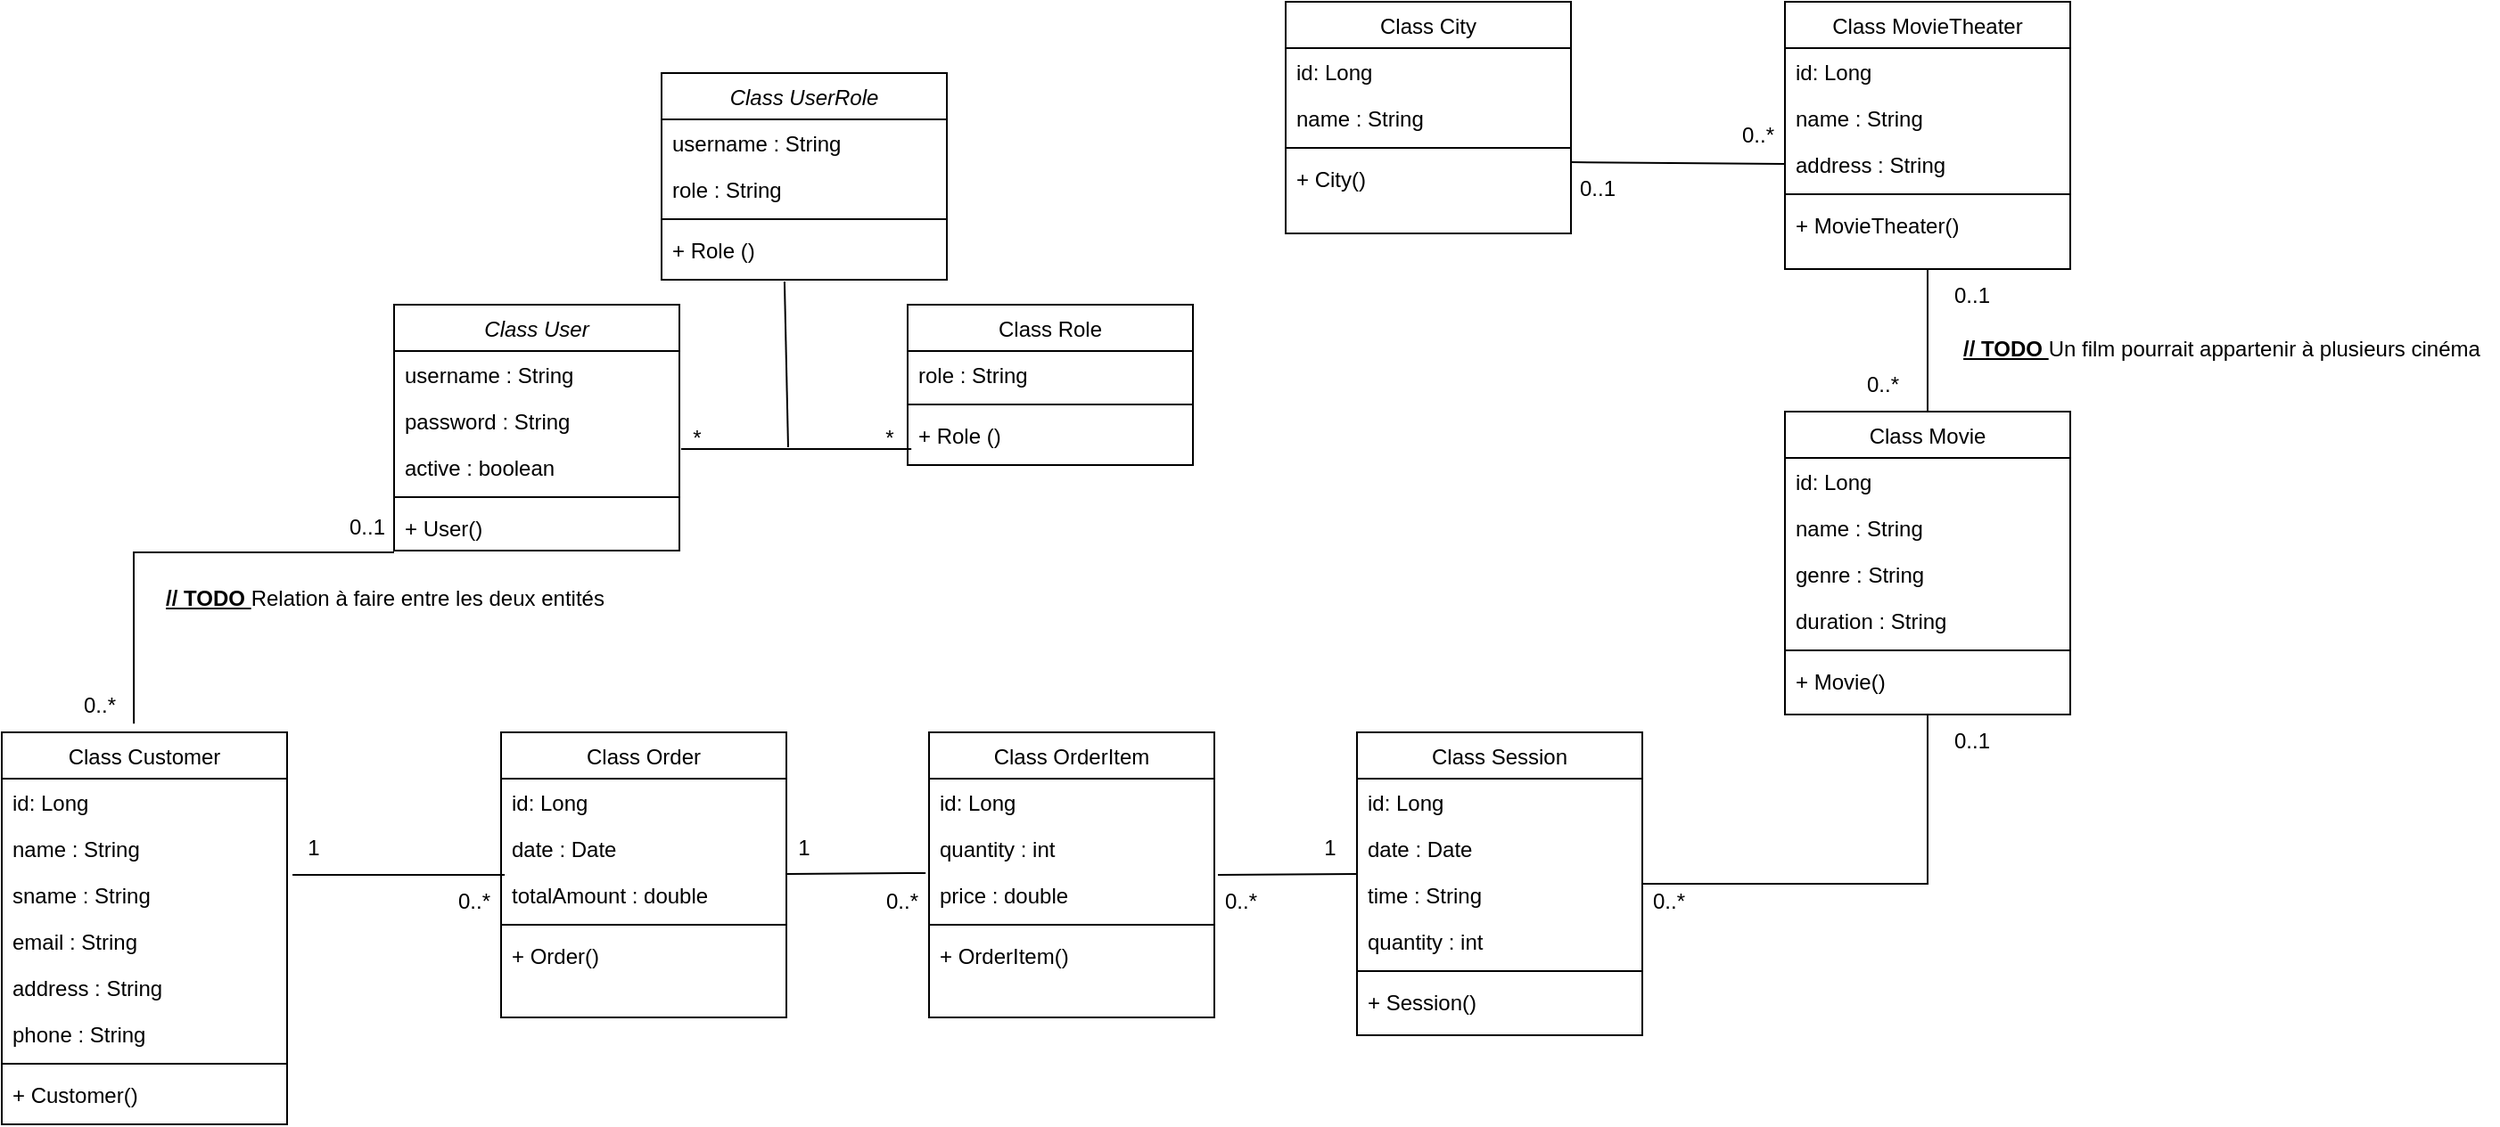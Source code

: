 <mxfile version="24.3.0" type="device">
  <diagram id="C5RBs43oDa-KdzZeNtuy" name="Page-1">
    <mxGraphModel dx="1674" dy="1923" grid="1" gridSize="10" guides="1" tooltips="1" connect="1" arrows="1" fold="1" page="1" pageScale="1" pageWidth="827" pageHeight="1169" math="0" shadow="0">
      <root>
        <mxCell id="WIyWlLk6GJQsqaUBKTNV-0" />
        <mxCell id="WIyWlLk6GJQsqaUBKTNV-1" parent="WIyWlLk6GJQsqaUBKTNV-0" />
        <mxCell id="zkfFHV4jXpPFQw0GAbJ--0" value="Class User" style="swimlane;fontStyle=2;align=center;verticalAlign=top;childLayout=stackLayout;horizontal=1;startSize=26;horizontalStack=0;resizeParent=1;resizeLast=0;collapsible=1;marginBottom=0;rounded=0;shadow=0;strokeWidth=1;" parent="WIyWlLk6GJQsqaUBKTNV-1" vertex="1">
          <mxGeometry x="220" y="120" width="160" height="138" as="geometry">
            <mxRectangle x="230" y="140" width="160" height="26" as="alternateBounds" />
          </mxGeometry>
        </mxCell>
        <mxCell id="zkfFHV4jXpPFQw0GAbJ--1" value="username : String" style="text;align=left;verticalAlign=top;spacingLeft=4;spacingRight=4;overflow=hidden;rotatable=0;points=[[0,0.5],[1,0.5]];portConstraint=eastwest;" parent="zkfFHV4jXpPFQw0GAbJ--0" vertex="1">
          <mxGeometry y="26" width="160" height="26" as="geometry" />
        </mxCell>
        <mxCell id="zkfFHV4jXpPFQw0GAbJ--2" value="password : String" style="text;align=left;verticalAlign=top;spacingLeft=4;spacingRight=4;overflow=hidden;rotatable=0;points=[[0,0.5],[1,0.5]];portConstraint=eastwest;rounded=0;shadow=0;html=0;" parent="zkfFHV4jXpPFQw0GAbJ--0" vertex="1">
          <mxGeometry y="52" width="160" height="26" as="geometry" />
        </mxCell>
        <mxCell id="zkfFHV4jXpPFQw0GAbJ--3" value="active : boolean" style="text;align=left;verticalAlign=top;spacingLeft=4;spacingRight=4;overflow=hidden;rotatable=0;points=[[0,0.5],[1,0.5]];portConstraint=eastwest;rounded=0;shadow=0;html=0;" parent="zkfFHV4jXpPFQw0GAbJ--0" vertex="1">
          <mxGeometry y="78" width="160" height="26" as="geometry" />
        </mxCell>
        <mxCell id="zkfFHV4jXpPFQw0GAbJ--4" value="" style="line;html=1;strokeWidth=1;align=left;verticalAlign=middle;spacingTop=-1;spacingLeft=3;spacingRight=3;rotatable=0;labelPosition=right;points=[];portConstraint=eastwest;" parent="zkfFHV4jXpPFQw0GAbJ--0" vertex="1">
          <mxGeometry y="104" width="160" height="8" as="geometry" />
        </mxCell>
        <mxCell id="zkfFHV4jXpPFQw0GAbJ--5" value="+ User()" style="text;align=left;verticalAlign=top;spacingLeft=4;spacingRight=4;overflow=hidden;rotatable=0;points=[[0,0.5],[1,0.5]];portConstraint=eastwest;" parent="zkfFHV4jXpPFQw0GAbJ--0" vertex="1">
          <mxGeometry y="112" width="160" height="26" as="geometry" />
        </mxCell>
        <mxCell id="zkfFHV4jXpPFQw0GAbJ--6" value="Class Customer" style="swimlane;fontStyle=0;align=center;verticalAlign=top;childLayout=stackLayout;horizontal=1;startSize=26;horizontalStack=0;resizeParent=1;resizeLast=0;collapsible=1;marginBottom=0;rounded=0;shadow=0;strokeWidth=1;" parent="WIyWlLk6GJQsqaUBKTNV-1" vertex="1">
          <mxGeometry y="360" width="160" height="220" as="geometry">
            <mxRectangle x="130" y="380" width="160" height="26" as="alternateBounds" />
          </mxGeometry>
        </mxCell>
        <mxCell id="zkfFHV4jXpPFQw0GAbJ--7" value="id: Long" style="text;align=left;verticalAlign=top;spacingLeft=4;spacingRight=4;overflow=hidden;rotatable=0;points=[[0,0.5],[1,0.5]];portConstraint=eastwest;" parent="zkfFHV4jXpPFQw0GAbJ--6" vertex="1">
          <mxGeometry y="26" width="160" height="26" as="geometry" />
        </mxCell>
        <mxCell id="zkfFHV4jXpPFQw0GAbJ--8" value="name : String" style="text;align=left;verticalAlign=top;spacingLeft=4;spacingRight=4;overflow=hidden;rotatable=0;points=[[0,0.5],[1,0.5]];portConstraint=eastwest;rounded=0;shadow=0;html=0;" parent="zkfFHV4jXpPFQw0GAbJ--6" vertex="1">
          <mxGeometry y="52" width="160" height="26" as="geometry" />
        </mxCell>
        <mxCell id="9vqD90bYOPGSkK8drmnj-13" value="sname : String" style="text;align=left;verticalAlign=top;spacingLeft=4;spacingRight=4;overflow=hidden;rotatable=0;points=[[0,0.5],[1,0.5]];portConstraint=eastwest;rounded=0;shadow=0;html=0;" vertex="1" parent="zkfFHV4jXpPFQw0GAbJ--6">
          <mxGeometry y="78" width="160" height="26" as="geometry" />
        </mxCell>
        <mxCell id="9vqD90bYOPGSkK8drmnj-15" value="email : String" style="text;align=left;verticalAlign=top;spacingLeft=4;spacingRight=4;overflow=hidden;rotatable=0;points=[[0,0.5],[1,0.5]];portConstraint=eastwest;rounded=0;shadow=0;html=0;" vertex="1" parent="zkfFHV4jXpPFQw0GAbJ--6">
          <mxGeometry y="104" width="160" height="26" as="geometry" />
        </mxCell>
        <mxCell id="9vqD90bYOPGSkK8drmnj-16" value="address : String" style="text;align=left;verticalAlign=top;spacingLeft=4;spacingRight=4;overflow=hidden;rotatable=0;points=[[0,0.5],[1,0.5]];portConstraint=eastwest;rounded=0;shadow=0;html=0;" vertex="1" parent="zkfFHV4jXpPFQw0GAbJ--6">
          <mxGeometry y="130" width="160" height="26" as="geometry" />
        </mxCell>
        <mxCell id="9vqD90bYOPGSkK8drmnj-17" value="phone : String" style="text;align=left;verticalAlign=top;spacingLeft=4;spacingRight=4;overflow=hidden;rotatable=0;points=[[0,0.5],[1,0.5]];portConstraint=eastwest;rounded=0;shadow=0;html=0;" vertex="1" parent="zkfFHV4jXpPFQw0GAbJ--6">
          <mxGeometry y="156" width="160" height="26" as="geometry" />
        </mxCell>
        <mxCell id="zkfFHV4jXpPFQw0GAbJ--9" value="" style="line;html=1;strokeWidth=1;align=left;verticalAlign=middle;spacingTop=-1;spacingLeft=3;spacingRight=3;rotatable=0;labelPosition=right;points=[];portConstraint=eastwest;" parent="zkfFHV4jXpPFQw0GAbJ--6" vertex="1">
          <mxGeometry y="182" width="160" height="8" as="geometry" />
        </mxCell>
        <mxCell id="9vqD90bYOPGSkK8drmnj-18" value="+ Customer()" style="text;align=left;verticalAlign=top;spacingLeft=4;spacingRight=4;overflow=hidden;rotatable=0;points=[[0,0.5],[1,0.5]];portConstraint=eastwest;rounded=0;shadow=0;html=0;" vertex="1" parent="zkfFHV4jXpPFQw0GAbJ--6">
          <mxGeometry y="190" width="160" height="26" as="geometry" />
        </mxCell>
        <mxCell id="zkfFHV4jXpPFQw0GAbJ--17" value="Class Role" style="swimlane;fontStyle=0;align=center;verticalAlign=top;childLayout=stackLayout;horizontal=1;startSize=26;horizontalStack=0;resizeParent=1;resizeLast=0;collapsible=1;marginBottom=0;rounded=0;shadow=0;strokeWidth=1;" parent="WIyWlLk6GJQsqaUBKTNV-1" vertex="1">
          <mxGeometry x="508" y="120" width="160" height="90" as="geometry">
            <mxRectangle x="550" y="140" width="160" height="26" as="alternateBounds" />
          </mxGeometry>
        </mxCell>
        <mxCell id="zkfFHV4jXpPFQw0GAbJ--18" value="role : String" style="text;align=left;verticalAlign=top;spacingLeft=4;spacingRight=4;overflow=hidden;rotatable=0;points=[[0,0.5],[1,0.5]];portConstraint=eastwest;" parent="zkfFHV4jXpPFQw0GAbJ--17" vertex="1">
          <mxGeometry y="26" width="160" height="26" as="geometry" />
        </mxCell>
        <mxCell id="zkfFHV4jXpPFQw0GAbJ--23" value="" style="line;html=1;strokeWidth=1;align=left;verticalAlign=middle;spacingTop=-1;spacingLeft=3;spacingRight=3;rotatable=0;labelPosition=right;points=[];portConstraint=eastwest;" parent="zkfFHV4jXpPFQw0GAbJ--17" vertex="1">
          <mxGeometry y="52" width="160" height="8" as="geometry" />
        </mxCell>
        <mxCell id="zkfFHV4jXpPFQw0GAbJ--24" value="+ Role ()" style="text;align=left;verticalAlign=top;spacingLeft=4;spacingRight=4;overflow=hidden;rotatable=0;points=[[0,0.5],[1,0.5]];portConstraint=eastwest;" parent="zkfFHV4jXpPFQw0GAbJ--17" vertex="1">
          <mxGeometry y="60" width="160" height="20" as="geometry" />
        </mxCell>
        <mxCell id="9vqD90bYOPGSkK8drmnj-0" value="*" style="text;html=1;align=center;verticalAlign=middle;whiteSpace=wrap;rounded=0;" vertex="1" parent="WIyWlLk6GJQsqaUBKTNV-1">
          <mxGeometry x="380" y="190" width="20" height="10" as="geometry" />
        </mxCell>
        <mxCell id="9vqD90bYOPGSkK8drmnj-1" value="" style="endArrow=none;html=1;rounded=0;entryX=0.013;entryY=0.115;entryDx=0;entryDy=0;entryPerimeter=0;exitX=1.006;exitY=0.115;exitDx=0;exitDy=0;exitPerimeter=0;" edge="1" parent="WIyWlLk6GJQsqaUBKTNV-1" source="zkfFHV4jXpPFQw0GAbJ--3">
          <mxGeometry width="50" height="50" relative="1" as="geometry">
            <mxPoint x="390" y="350" as="sourcePoint" />
            <mxPoint x="510.08" y="200.99" as="targetPoint" />
          </mxGeometry>
        </mxCell>
        <mxCell id="9vqD90bYOPGSkK8drmnj-2" value="*" style="text;html=1;align=center;verticalAlign=middle;whiteSpace=wrap;rounded=0;" vertex="1" parent="WIyWlLk6GJQsqaUBKTNV-1">
          <mxGeometry x="488" y="190" width="20" height="10" as="geometry" />
        </mxCell>
        <mxCell id="9vqD90bYOPGSkK8drmnj-3" value="Class UserRole" style="swimlane;fontStyle=2;align=center;verticalAlign=top;childLayout=stackLayout;horizontal=1;startSize=26;horizontalStack=0;resizeParent=1;resizeLast=0;collapsible=1;marginBottom=0;rounded=0;shadow=0;strokeWidth=1;" vertex="1" parent="WIyWlLk6GJQsqaUBKTNV-1">
          <mxGeometry x="370" y="-10" width="160" height="116" as="geometry">
            <mxRectangle x="230" y="140" width="160" height="26" as="alternateBounds" />
          </mxGeometry>
        </mxCell>
        <mxCell id="9vqD90bYOPGSkK8drmnj-4" value="username : String" style="text;align=left;verticalAlign=top;spacingLeft=4;spacingRight=4;overflow=hidden;rotatable=0;points=[[0,0.5],[1,0.5]];portConstraint=eastwest;" vertex="1" parent="9vqD90bYOPGSkK8drmnj-3">
          <mxGeometry y="26" width="160" height="26" as="geometry" />
        </mxCell>
        <mxCell id="9vqD90bYOPGSkK8drmnj-14" value="role : String" style="text;align=left;verticalAlign=top;spacingLeft=4;spacingRight=4;overflow=hidden;rotatable=0;points=[[0,0.5],[1,0.5]];portConstraint=eastwest;" vertex="1" parent="9vqD90bYOPGSkK8drmnj-3">
          <mxGeometry y="52" width="160" height="26" as="geometry" />
        </mxCell>
        <mxCell id="9vqD90bYOPGSkK8drmnj-7" value="" style="line;html=1;strokeWidth=1;align=left;verticalAlign=middle;spacingTop=-1;spacingLeft=3;spacingRight=3;rotatable=0;labelPosition=right;points=[];portConstraint=eastwest;" vertex="1" parent="9vqD90bYOPGSkK8drmnj-3">
          <mxGeometry y="78" width="160" height="8" as="geometry" />
        </mxCell>
        <mxCell id="9vqD90bYOPGSkK8drmnj-8" value="+ Role ()" style="text;align=left;verticalAlign=top;spacingLeft=4;spacingRight=4;overflow=hidden;rotatable=0;points=[[0,0.5],[1,0.5]];portConstraint=eastwest;" vertex="1" parent="9vqD90bYOPGSkK8drmnj-3">
          <mxGeometry y="86" width="160" height="30" as="geometry" />
        </mxCell>
        <mxCell id="9vqD90bYOPGSkK8drmnj-9" value="" style="endArrow=none;html=1;rounded=0;entryX=0.431;entryY=1.033;entryDx=0;entryDy=0;entryPerimeter=0;" edge="1" parent="WIyWlLk6GJQsqaUBKTNV-1" target="9vqD90bYOPGSkK8drmnj-8">
          <mxGeometry width="50" height="50" relative="1" as="geometry">
            <mxPoint x="441" y="200" as="sourcePoint" />
            <mxPoint x="440" y="110" as="targetPoint" />
          </mxGeometry>
        </mxCell>
        <mxCell id="9vqD90bYOPGSkK8drmnj-10" value="" style="endArrow=none;html=1;rounded=0;exitX=0.463;exitY=-0.022;exitDx=0;exitDy=0;exitPerimeter=0;" edge="1" parent="WIyWlLk6GJQsqaUBKTNV-1" source="zkfFHV4jXpPFQw0GAbJ--6">
          <mxGeometry width="50" height="50" relative="1" as="geometry">
            <mxPoint x="260" y="330" as="sourcePoint" />
            <mxPoint x="220" y="259" as="targetPoint" />
            <Array as="points">
              <mxPoint x="74" y="259" />
            </Array>
          </mxGeometry>
        </mxCell>
        <mxCell id="9vqD90bYOPGSkK8drmnj-11" value="0..1" style="text;html=1;align=center;verticalAlign=middle;whiteSpace=wrap;rounded=0;" vertex="1" parent="WIyWlLk6GJQsqaUBKTNV-1">
          <mxGeometry x="190" y="240" width="30" height="10" as="geometry" />
        </mxCell>
        <mxCell id="9vqD90bYOPGSkK8drmnj-12" value="0..*" style="text;html=1;align=center;verticalAlign=middle;whiteSpace=wrap;rounded=0;" vertex="1" parent="WIyWlLk6GJQsqaUBKTNV-1">
          <mxGeometry x="40" y="340" width="30" height="10" as="geometry" />
        </mxCell>
        <mxCell id="9vqD90bYOPGSkK8drmnj-19" value="Class Order" style="swimlane;fontStyle=0;align=center;verticalAlign=top;childLayout=stackLayout;horizontal=1;startSize=26;horizontalStack=0;resizeParent=1;resizeLast=0;collapsible=1;marginBottom=0;rounded=0;shadow=0;strokeWidth=1;" vertex="1" parent="WIyWlLk6GJQsqaUBKTNV-1">
          <mxGeometry x="280" y="360" width="160" height="160" as="geometry">
            <mxRectangle x="130" y="380" width="160" height="26" as="alternateBounds" />
          </mxGeometry>
        </mxCell>
        <mxCell id="9vqD90bYOPGSkK8drmnj-20" value="id: Long" style="text;align=left;verticalAlign=top;spacingLeft=4;spacingRight=4;overflow=hidden;rotatable=0;points=[[0,0.5],[1,0.5]];portConstraint=eastwest;" vertex="1" parent="9vqD90bYOPGSkK8drmnj-19">
          <mxGeometry y="26" width="160" height="26" as="geometry" />
        </mxCell>
        <mxCell id="9vqD90bYOPGSkK8drmnj-21" value="date : Date" style="text;align=left;verticalAlign=top;spacingLeft=4;spacingRight=4;overflow=hidden;rotatable=0;points=[[0,0.5],[1,0.5]];portConstraint=eastwest;rounded=0;shadow=0;html=0;" vertex="1" parent="9vqD90bYOPGSkK8drmnj-19">
          <mxGeometry y="52" width="160" height="26" as="geometry" />
        </mxCell>
        <mxCell id="9vqD90bYOPGSkK8drmnj-22" value="totalAmount : double" style="text;align=left;verticalAlign=top;spacingLeft=4;spacingRight=4;overflow=hidden;rotatable=0;points=[[0,0.5],[1,0.5]];portConstraint=eastwest;rounded=0;shadow=0;html=0;" vertex="1" parent="9vqD90bYOPGSkK8drmnj-19">
          <mxGeometry y="78" width="160" height="26" as="geometry" />
        </mxCell>
        <mxCell id="9vqD90bYOPGSkK8drmnj-26" value="" style="line;html=1;strokeWidth=1;align=left;verticalAlign=middle;spacingTop=-1;spacingLeft=3;spacingRight=3;rotatable=0;labelPosition=right;points=[];portConstraint=eastwest;" vertex="1" parent="9vqD90bYOPGSkK8drmnj-19">
          <mxGeometry y="104" width="160" height="8" as="geometry" />
        </mxCell>
        <mxCell id="9vqD90bYOPGSkK8drmnj-27" value="+ Order()" style="text;align=left;verticalAlign=top;spacingLeft=4;spacingRight=4;overflow=hidden;rotatable=0;points=[[0,0.5],[1,0.5]];portConstraint=eastwest;rounded=0;shadow=0;html=0;" vertex="1" parent="9vqD90bYOPGSkK8drmnj-19">
          <mxGeometry y="112" width="160" height="26" as="geometry" />
        </mxCell>
        <mxCell id="9vqD90bYOPGSkK8drmnj-29" value="" style="endArrow=none;html=1;rounded=0;entryX=0.475;entryY=1.038;entryDx=0;entryDy=0;entryPerimeter=0;exitX=1.019;exitY=0.077;exitDx=0;exitDy=0;exitPerimeter=0;" edge="1" parent="WIyWlLk6GJQsqaUBKTNV-1" source="9vqD90bYOPGSkK8drmnj-13">
          <mxGeometry width="50" height="50" relative="1" as="geometry">
            <mxPoint x="60" y="536" as="sourcePoint" />
            <mxPoint x="282" y="440" as="targetPoint" />
          </mxGeometry>
        </mxCell>
        <mxCell id="9vqD90bYOPGSkK8drmnj-30" value="1" style="text;html=1;align=center;verticalAlign=middle;whiteSpace=wrap;rounded=0;" vertex="1" parent="WIyWlLk6GJQsqaUBKTNV-1">
          <mxGeometry x="160" y="420" width="30" height="10" as="geometry" />
        </mxCell>
        <mxCell id="9vqD90bYOPGSkK8drmnj-31" value="0..*" style="text;html=1;align=center;verticalAlign=middle;whiteSpace=wrap;rounded=0;" vertex="1" parent="WIyWlLk6GJQsqaUBKTNV-1">
          <mxGeometry x="250" y="450" width="30" height="10" as="geometry" />
        </mxCell>
        <mxCell id="9vqD90bYOPGSkK8drmnj-32" value="Class OrderItem" style="swimlane;fontStyle=0;align=center;verticalAlign=top;childLayout=stackLayout;horizontal=1;startSize=26;horizontalStack=0;resizeParent=1;resizeLast=0;collapsible=1;marginBottom=0;rounded=0;shadow=0;strokeWidth=1;" vertex="1" parent="WIyWlLk6GJQsqaUBKTNV-1">
          <mxGeometry x="520" y="360" width="160" height="160" as="geometry">
            <mxRectangle x="130" y="380" width="160" height="26" as="alternateBounds" />
          </mxGeometry>
        </mxCell>
        <mxCell id="9vqD90bYOPGSkK8drmnj-33" value="id: Long" style="text;align=left;verticalAlign=top;spacingLeft=4;spacingRight=4;overflow=hidden;rotatable=0;points=[[0,0.5],[1,0.5]];portConstraint=eastwest;" vertex="1" parent="9vqD90bYOPGSkK8drmnj-32">
          <mxGeometry y="26" width="160" height="26" as="geometry" />
        </mxCell>
        <mxCell id="9vqD90bYOPGSkK8drmnj-34" value="quantity : int" style="text;align=left;verticalAlign=top;spacingLeft=4;spacingRight=4;overflow=hidden;rotatable=0;points=[[0,0.5],[1,0.5]];portConstraint=eastwest;rounded=0;shadow=0;html=0;" vertex="1" parent="9vqD90bYOPGSkK8drmnj-32">
          <mxGeometry y="52" width="160" height="26" as="geometry" />
        </mxCell>
        <mxCell id="9vqD90bYOPGSkK8drmnj-35" value="price : double" style="text;align=left;verticalAlign=top;spacingLeft=4;spacingRight=4;overflow=hidden;rotatable=0;points=[[0,0.5],[1,0.5]];portConstraint=eastwest;rounded=0;shadow=0;html=0;" vertex="1" parent="9vqD90bYOPGSkK8drmnj-32">
          <mxGeometry y="78" width="160" height="26" as="geometry" />
        </mxCell>
        <mxCell id="9vqD90bYOPGSkK8drmnj-36" value="" style="line;html=1;strokeWidth=1;align=left;verticalAlign=middle;spacingTop=-1;spacingLeft=3;spacingRight=3;rotatable=0;labelPosition=right;points=[];portConstraint=eastwest;" vertex="1" parent="9vqD90bYOPGSkK8drmnj-32">
          <mxGeometry y="104" width="160" height="8" as="geometry" />
        </mxCell>
        <mxCell id="9vqD90bYOPGSkK8drmnj-37" value="+ OrderItem()" style="text;align=left;verticalAlign=top;spacingLeft=4;spacingRight=4;overflow=hidden;rotatable=0;points=[[0,0.5],[1,0.5]];portConstraint=eastwest;rounded=0;shadow=0;html=0;" vertex="1" parent="9vqD90bYOPGSkK8drmnj-32">
          <mxGeometry y="112" width="160" height="26" as="geometry" />
        </mxCell>
        <mxCell id="9vqD90bYOPGSkK8drmnj-38" value="" style="endArrow=none;html=1;rounded=0;entryX=-0.012;entryY=0.038;entryDx=0;entryDy=0;entryPerimeter=0;exitX=1.019;exitY=0.077;exitDx=0;exitDy=0;exitPerimeter=0;" edge="1" parent="WIyWlLk6GJQsqaUBKTNV-1" target="9vqD90bYOPGSkK8drmnj-35">
          <mxGeometry width="50" height="50" relative="1" as="geometry">
            <mxPoint x="440" y="439.5" as="sourcePoint" />
            <mxPoint x="559" y="439.5" as="targetPoint" />
          </mxGeometry>
        </mxCell>
        <mxCell id="9vqD90bYOPGSkK8drmnj-39" value="1" style="text;html=1;align=center;verticalAlign=middle;whiteSpace=wrap;rounded=0;" vertex="1" parent="WIyWlLk6GJQsqaUBKTNV-1">
          <mxGeometry x="435" y="420" width="30" height="10" as="geometry" />
        </mxCell>
        <mxCell id="9vqD90bYOPGSkK8drmnj-40" value="0..*" style="text;html=1;align=center;verticalAlign=middle;whiteSpace=wrap;rounded=0;" vertex="1" parent="WIyWlLk6GJQsqaUBKTNV-1">
          <mxGeometry x="490" y="450" width="30" height="10" as="geometry" />
        </mxCell>
        <mxCell id="9vqD90bYOPGSkK8drmnj-47" value="Class Session" style="swimlane;fontStyle=0;align=center;verticalAlign=top;childLayout=stackLayout;horizontal=1;startSize=26;horizontalStack=0;resizeParent=1;resizeLast=0;collapsible=1;marginBottom=0;rounded=0;shadow=0;strokeWidth=1;" vertex="1" parent="WIyWlLk6GJQsqaUBKTNV-1">
          <mxGeometry x="760" y="360" width="160" height="170" as="geometry">
            <mxRectangle x="130" y="380" width="160" height="26" as="alternateBounds" />
          </mxGeometry>
        </mxCell>
        <mxCell id="9vqD90bYOPGSkK8drmnj-48" value="id: Long" style="text;align=left;verticalAlign=top;spacingLeft=4;spacingRight=4;overflow=hidden;rotatable=0;points=[[0,0.5],[1,0.5]];portConstraint=eastwest;" vertex="1" parent="9vqD90bYOPGSkK8drmnj-47">
          <mxGeometry y="26" width="160" height="26" as="geometry" />
        </mxCell>
        <mxCell id="9vqD90bYOPGSkK8drmnj-49" value="date : Date" style="text;align=left;verticalAlign=top;spacingLeft=4;spacingRight=4;overflow=hidden;rotatable=0;points=[[0,0.5],[1,0.5]];portConstraint=eastwest;rounded=0;shadow=0;html=0;" vertex="1" parent="9vqD90bYOPGSkK8drmnj-47">
          <mxGeometry y="52" width="160" height="26" as="geometry" />
        </mxCell>
        <mxCell id="9vqD90bYOPGSkK8drmnj-50" value="time : String" style="text;align=left;verticalAlign=top;spacingLeft=4;spacingRight=4;overflow=hidden;rotatable=0;points=[[0,0.5],[1,0.5]];portConstraint=eastwest;rounded=0;shadow=0;html=0;" vertex="1" parent="9vqD90bYOPGSkK8drmnj-47">
          <mxGeometry y="78" width="160" height="26" as="geometry" />
        </mxCell>
        <mxCell id="9vqD90bYOPGSkK8drmnj-51" value="quantity : int" style="text;align=left;verticalAlign=top;spacingLeft=4;spacingRight=4;overflow=hidden;rotatable=0;points=[[0,0.5],[1,0.5]];portConstraint=eastwest;rounded=0;shadow=0;html=0;" vertex="1" parent="9vqD90bYOPGSkK8drmnj-47">
          <mxGeometry y="104" width="160" height="26" as="geometry" />
        </mxCell>
        <mxCell id="9vqD90bYOPGSkK8drmnj-54" value="" style="line;html=1;strokeWidth=1;align=left;verticalAlign=middle;spacingTop=-1;spacingLeft=3;spacingRight=3;rotatable=0;labelPosition=right;points=[];portConstraint=eastwest;" vertex="1" parent="9vqD90bYOPGSkK8drmnj-47">
          <mxGeometry y="130" width="160" height="8" as="geometry" />
        </mxCell>
        <mxCell id="9vqD90bYOPGSkK8drmnj-55" value="+ Session()" style="text;align=left;verticalAlign=top;spacingLeft=4;spacingRight=4;overflow=hidden;rotatable=0;points=[[0,0.5],[1,0.5]];portConstraint=eastwest;rounded=0;shadow=0;html=0;" vertex="1" parent="9vqD90bYOPGSkK8drmnj-47">
          <mxGeometry y="138" width="160" height="26" as="geometry" />
        </mxCell>
        <mxCell id="9vqD90bYOPGSkK8drmnj-56" value="" style="endArrow=none;html=1;rounded=0;entryX=-0.012;entryY=0.038;entryDx=0;entryDy=0;entryPerimeter=0;exitX=1.019;exitY=0.077;exitDx=0;exitDy=0;exitPerimeter=0;" edge="1" parent="WIyWlLk6GJQsqaUBKTNV-1">
          <mxGeometry width="50" height="50" relative="1" as="geometry">
            <mxPoint x="682" y="440" as="sourcePoint" />
            <mxPoint x="760" y="439.5" as="targetPoint" />
          </mxGeometry>
        </mxCell>
        <mxCell id="9vqD90bYOPGSkK8drmnj-57" value="1" style="text;html=1;align=center;verticalAlign=middle;whiteSpace=wrap;rounded=0;" vertex="1" parent="WIyWlLk6GJQsqaUBKTNV-1">
          <mxGeometry x="730" y="420" width="30" height="10" as="geometry" />
        </mxCell>
        <mxCell id="9vqD90bYOPGSkK8drmnj-58" value="0..*" style="text;html=1;align=center;verticalAlign=middle;whiteSpace=wrap;rounded=0;" vertex="1" parent="WIyWlLk6GJQsqaUBKTNV-1">
          <mxGeometry x="680" y="450" width="30" height="10" as="geometry" />
        </mxCell>
        <mxCell id="9vqD90bYOPGSkK8drmnj-59" value="Class Movie" style="swimlane;fontStyle=0;align=center;verticalAlign=top;childLayout=stackLayout;horizontal=1;startSize=26;horizontalStack=0;resizeParent=1;resizeLast=0;collapsible=1;marginBottom=0;rounded=0;shadow=0;strokeWidth=1;" vertex="1" parent="WIyWlLk6GJQsqaUBKTNV-1">
          <mxGeometry x="1000" y="180" width="160" height="170" as="geometry">
            <mxRectangle x="130" y="380" width="160" height="26" as="alternateBounds" />
          </mxGeometry>
        </mxCell>
        <mxCell id="9vqD90bYOPGSkK8drmnj-60" value="id: Long" style="text;align=left;verticalAlign=top;spacingLeft=4;spacingRight=4;overflow=hidden;rotatable=0;points=[[0,0.5],[1,0.5]];portConstraint=eastwest;" vertex="1" parent="9vqD90bYOPGSkK8drmnj-59">
          <mxGeometry y="26" width="160" height="26" as="geometry" />
        </mxCell>
        <mxCell id="9vqD90bYOPGSkK8drmnj-61" value="name : String" style="text;align=left;verticalAlign=top;spacingLeft=4;spacingRight=4;overflow=hidden;rotatable=0;points=[[0,0.5],[1,0.5]];portConstraint=eastwest;rounded=0;shadow=0;html=0;" vertex="1" parent="9vqD90bYOPGSkK8drmnj-59">
          <mxGeometry y="52" width="160" height="26" as="geometry" />
        </mxCell>
        <mxCell id="9vqD90bYOPGSkK8drmnj-62" value="genre : String" style="text;align=left;verticalAlign=top;spacingLeft=4;spacingRight=4;overflow=hidden;rotatable=0;points=[[0,0.5],[1,0.5]];portConstraint=eastwest;rounded=0;shadow=0;html=0;" vertex="1" parent="9vqD90bYOPGSkK8drmnj-59">
          <mxGeometry y="78" width="160" height="26" as="geometry" />
        </mxCell>
        <mxCell id="9vqD90bYOPGSkK8drmnj-63" value="duration : String" style="text;align=left;verticalAlign=top;spacingLeft=4;spacingRight=4;overflow=hidden;rotatable=0;points=[[0,0.5],[1,0.5]];portConstraint=eastwest;rounded=0;shadow=0;html=0;" vertex="1" parent="9vqD90bYOPGSkK8drmnj-59">
          <mxGeometry y="104" width="160" height="26" as="geometry" />
        </mxCell>
        <mxCell id="9vqD90bYOPGSkK8drmnj-66" value="" style="line;html=1;strokeWidth=1;align=left;verticalAlign=middle;spacingTop=-1;spacingLeft=3;spacingRight=3;rotatable=0;labelPosition=right;points=[];portConstraint=eastwest;" vertex="1" parent="9vqD90bYOPGSkK8drmnj-59">
          <mxGeometry y="130" width="160" height="8" as="geometry" />
        </mxCell>
        <mxCell id="9vqD90bYOPGSkK8drmnj-67" value="+ Movie()" style="text;align=left;verticalAlign=top;spacingLeft=4;spacingRight=4;overflow=hidden;rotatable=0;points=[[0,0.5],[1,0.5]];portConstraint=eastwest;rounded=0;shadow=0;html=0;" vertex="1" parent="9vqD90bYOPGSkK8drmnj-59">
          <mxGeometry y="138" width="160" height="26" as="geometry" />
        </mxCell>
        <mxCell id="9vqD90bYOPGSkK8drmnj-68" value="" style="endArrow=none;html=1;rounded=0;exitX=1;exitY=0.5;exitDx=0;exitDy=0;entryX=0.5;entryY=1;entryDx=0;entryDy=0;" edge="1" parent="WIyWlLk6GJQsqaUBKTNV-1" source="9vqD90bYOPGSkK8drmnj-47" target="9vqD90bYOPGSkK8drmnj-59">
          <mxGeometry width="50" height="50" relative="1" as="geometry">
            <mxPoint x="980" y="450" as="sourcePoint" />
            <mxPoint x="1030" y="400" as="targetPoint" />
            <Array as="points">
              <mxPoint x="1080" y="445" />
            </Array>
          </mxGeometry>
        </mxCell>
        <mxCell id="9vqD90bYOPGSkK8drmnj-69" value="0..*" style="text;html=1;align=center;verticalAlign=middle;whiteSpace=wrap;rounded=0;" vertex="1" parent="WIyWlLk6GJQsqaUBKTNV-1">
          <mxGeometry x="920" y="450" width="30" height="10" as="geometry" />
        </mxCell>
        <mxCell id="9vqD90bYOPGSkK8drmnj-70" value="0..1" style="text;html=1;align=center;verticalAlign=middle;whiteSpace=wrap;rounded=0;" vertex="1" parent="WIyWlLk6GJQsqaUBKTNV-1">
          <mxGeometry x="1090" y="360" width="30" height="10" as="geometry" />
        </mxCell>
        <mxCell id="9vqD90bYOPGSkK8drmnj-71" value="Class MovieTheater" style="swimlane;fontStyle=0;align=center;verticalAlign=top;childLayout=stackLayout;horizontal=1;startSize=26;horizontalStack=0;resizeParent=1;resizeLast=0;collapsible=1;marginBottom=0;rounded=0;shadow=0;strokeWidth=1;" vertex="1" parent="WIyWlLk6GJQsqaUBKTNV-1">
          <mxGeometry x="1000" y="-50" width="160" height="150" as="geometry">
            <mxRectangle x="130" y="380" width="160" height="26" as="alternateBounds" />
          </mxGeometry>
        </mxCell>
        <mxCell id="9vqD90bYOPGSkK8drmnj-72" value="id: Long" style="text;align=left;verticalAlign=top;spacingLeft=4;spacingRight=4;overflow=hidden;rotatable=0;points=[[0,0.5],[1,0.5]];portConstraint=eastwest;" vertex="1" parent="9vqD90bYOPGSkK8drmnj-71">
          <mxGeometry y="26" width="160" height="26" as="geometry" />
        </mxCell>
        <mxCell id="9vqD90bYOPGSkK8drmnj-73" value="name : String" style="text;align=left;verticalAlign=top;spacingLeft=4;spacingRight=4;overflow=hidden;rotatable=0;points=[[0,0.5],[1,0.5]];portConstraint=eastwest;rounded=0;shadow=0;html=0;" vertex="1" parent="9vqD90bYOPGSkK8drmnj-71">
          <mxGeometry y="52" width="160" height="26" as="geometry" />
        </mxCell>
        <mxCell id="9vqD90bYOPGSkK8drmnj-74" value="address : String" style="text;align=left;verticalAlign=top;spacingLeft=4;spacingRight=4;overflow=hidden;rotatable=0;points=[[0,0.5],[1,0.5]];portConstraint=eastwest;rounded=0;shadow=0;html=0;" vertex="1" parent="9vqD90bYOPGSkK8drmnj-71">
          <mxGeometry y="78" width="160" height="26" as="geometry" />
        </mxCell>
        <mxCell id="9vqD90bYOPGSkK8drmnj-76" value="" style="line;html=1;strokeWidth=1;align=left;verticalAlign=middle;spacingTop=-1;spacingLeft=3;spacingRight=3;rotatable=0;labelPosition=right;points=[];portConstraint=eastwest;" vertex="1" parent="9vqD90bYOPGSkK8drmnj-71">
          <mxGeometry y="104" width="160" height="8" as="geometry" />
        </mxCell>
        <mxCell id="9vqD90bYOPGSkK8drmnj-77" value="+ MovieTheater()" style="text;align=left;verticalAlign=top;spacingLeft=4;spacingRight=4;overflow=hidden;rotatable=0;points=[[0,0.5],[1,0.5]];portConstraint=eastwest;rounded=0;shadow=0;html=0;" vertex="1" parent="9vqD90bYOPGSkK8drmnj-71">
          <mxGeometry y="112" width="160" height="26" as="geometry" />
        </mxCell>
        <mxCell id="9vqD90bYOPGSkK8drmnj-78" value="" style="endArrow=none;html=1;rounded=0;exitX=0.5;exitY=1;exitDx=0;exitDy=0;entryX=0.5;entryY=0;entryDx=0;entryDy=0;" edge="1" parent="WIyWlLk6GJQsqaUBKTNV-1" source="9vqD90bYOPGSkK8drmnj-71" target="9vqD90bYOPGSkK8drmnj-59">
          <mxGeometry width="50" height="50" relative="1" as="geometry">
            <mxPoint x="760" y="106" as="sourcePoint" />
            <mxPoint x="1130" y="156" as="targetPoint" />
          </mxGeometry>
        </mxCell>
        <mxCell id="9vqD90bYOPGSkK8drmnj-79" value="0..*" style="text;html=1;align=center;verticalAlign=middle;whiteSpace=wrap;rounded=0;" vertex="1" parent="WIyWlLk6GJQsqaUBKTNV-1">
          <mxGeometry x="1040" y="160" width="30" height="10" as="geometry" />
        </mxCell>
        <mxCell id="9vqD90bYOPGSkK8drmnj-80" value="&lt;u&gt;&lt;b&gt;// TODO &lt;/b&gt;&lt;/u&gt;Relation à faire entre les deux entités&lt;u&gt;&lt;b&gt;&lt;br&gt;&lt;/b&gt;&lt;/u&gt;" style="text;html=1;align=center;verticalAlign=middle;whiteSpace=wrap;rounded=0;" vertex="1" parent="WIyWlLk6GJQsqaUBKTNV-1">
          <mxGeometry x="70" y="270" width="290" height="30" as="geometry" />
        </mxCell>
        <mxCell id="9vqD90bYOPGSkK8drmnj-81" value="0..1" style="text;html=1;align=center;verticalAlign=middle;whiteSpace=wrap;rounded=0;" vertex="1" parent="WIyWlLk6GJQsqaUBKTNV-1">
          <mxGeometry x="1090" y="110" width="30" height="10" as="geometry" />
        </mxCell>
        <mxCell id="9vqD90bYOPGSkK8drmnj-82" value="&lt;u&gt;&lt;b&gt;// TODO &lt;/b&gt;&lt;/u&gt;Un film pourrait appartenir à plusieurs cinéma&lt;u&gt;&lt;b&gt;&lt;br&gt;&lt;/b&gt;&lt;/u&gt;" style="text;html=1;align=center;verticalAlign=middle;whiteSpace=wrap;rounded=0;" vertex="1" parent="WIyWlLk6GJQsqaUBKTNV-1">
          <mxGeometry x="1090" y="130" width="310" height="30" as="geometry" />
        </mxCell>
        <mxCell id="9vqD90bYOPGSkK8drmnj-83" value="Class City" style="swimlane;fontStyle=0;align=center;verticalAlign=top;childLayout=stackLayout;horizontal=1;startSize=26;horizontalStack=0;resizeParent=1;resizeLast=0;collapsible=1;marginBottom=0;rounded=0;shadow=0;strokeWidth=1;" vertex="1" parent="WIyWlLk6GJQsqaUBKTNV-1">
          <mxGeometry x="720" y="-50" width="160" height="130" as="geometry">
            <mxRectangle x="130" y="380" width="160" height="26" as="alternateBounds" />
          </mxGeometry>
        </mxCell>
        <mxCell id="9vqD90bYOPGSkK8drmnj-84" value="id: Long" style="text;align=left;verticalAlign=top;spacingLeft=4;spacingRight=4;overflow=hidden;rotatable=0;points=[[0,0.5],[1,0.5]];portConstraint=eastwest;" vertex="1" parent="9vqD90bYOPGSkK8drmnj-83">
          <mxGeometry y="26" width="160" height="26" as="geometry" />
        </mxCell>
        <mxCell id="9vqD90bYOPGSkK8drmnj-85" value="name : String" style="text;align=left;verticalAlign=top;spacingLeft=4;spacingRight=4;overflow=hidden;rotatable=0;points=[[0,0.5],[1,0.5]];portConstraint=eastwest;rounded=0;shadow=0;html=0;" vertex="1" parent="9vqD90bYOPGSkK8drmnj-83">
          <mxGeometry y="52" width="160" height="26" as="geometry" />
        </mxCell>
        <mxCell id="9vqD90bYOPGSkK8drmnj-87" value="" style="line;html=1;strokeWidth=1;align=left;verticalAlign=middle;spacingTop=-1;spacingLeft=3;spacingRight=3;rotatable=0;labelPosition=right;points=[];portConstraint=eastwest;" vertex="1" parent="9vqD90bYOPGSkK8drmnj-83">
          <mxGeometry y="78" width="160" height="8" as="geometry" />
        </mxCell>
        <mxCell id="9vqD90bYOPGSkK8drmnj-88" value="+ City()" style="text;align=left;verticalAlign=top;spacingLeft=4;spacingRight=4;overflow=hidden;rotatable=0;points=[[0,0.5],[1,0.5]];portConstraint=eastwest;rounded=0;shadow=0;html=0;" vertex="1" parent="9vqD90bYOPGSkK8drmnj-83">
          <mxGeometry y="86" width="160" height="26" as="geometry" />
        </mxCell>
        <mxCell id="9vqD90bYOPGSkK8drmnj-89" value="" style="endArrow=none;html=1;rounded=0;entryX=0;entryY=0.5;entryDx=0;entryDy=0;" edge="1" parent="WIyWlLk6GJQsqaUBKTNV-1" target="9vqD90bYOPGSkK8drmnj-74">
          <mxGeometry width="50" height="50" relative="1" as="geometry">
            <mxPoint x="880" y="40" as="sourcePoint" />
            <mxPoint x="950" y="150" as="targetPoint" />
          </mxGeometry>
        </mxCell>
        <mxCell id="9vqD90bYOPGSkK8drmnj-90" value="0..1" style="text;html=1;align=center;verticalAlign=middle;whiteSpace=wrap;rounded=0;" vertex="1" parent="WIyWlLk6GJQsqaUBKTNV-1">
          <mxGeometry x="880" y="50" width="30" height="10" as="geometry" />
        </mxCell>
        <mxCell id="9vqD90bYOPGSkK8drmnj-91" value="0..*" style="text;html=1;align=center;verticalAlign=middle;whiteSpace=wrap;rounded=0;" vertex="1" parent="WIyWlLk6GJQsqaUBKTNV-1">
          <mxGeometry x="970" y="20" width="30" height="10" as="geometry" />
        </mxCell>
      </root>
    </mxGraphModel>
  </diagram>
</mxfile>
